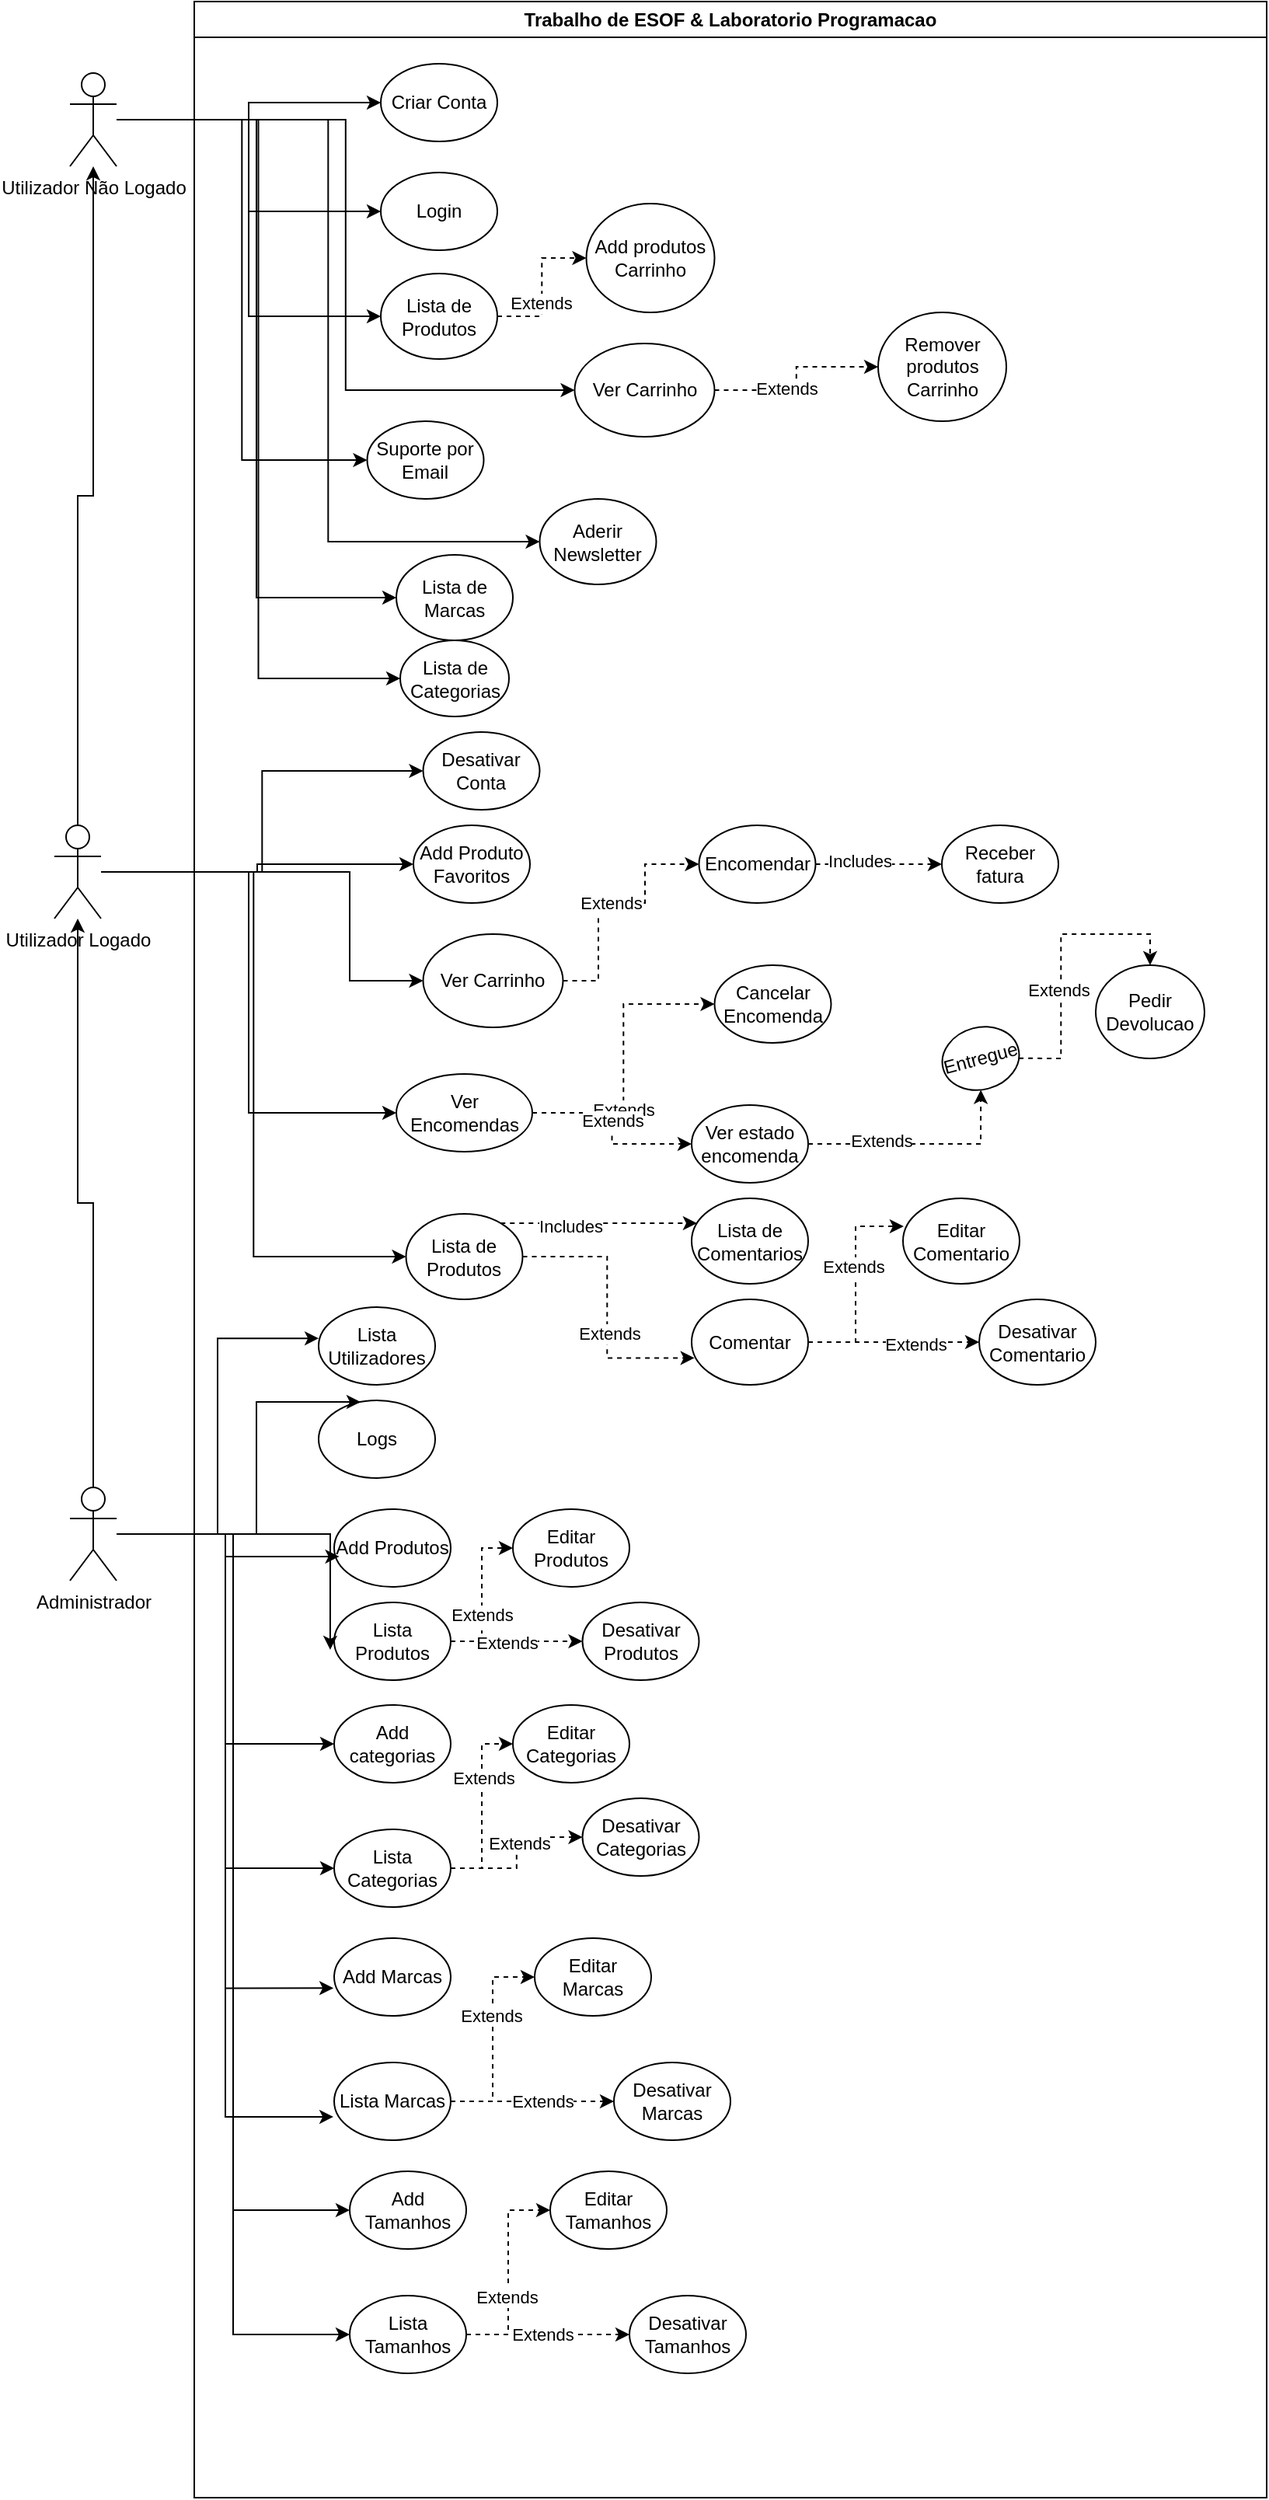 <mxfile version="22.1.0" type="device">
  <diagram name="Página-1" id="JKTlFjLlaCC_t0fTUtP9">
    <mxGraphModel dx="2876" dy="1083" grid="1" gridSize="10" guides="1" tooltips="1" connect="1" arrows="1" fold="1" page="1" pageScale="1" pageWidth="827" pageHeight="1169" math="0" shadow="0">
      <root>
        <mxCell id="0" />
        <mxCell id="1" parent="0" />
        <mxCell id="PzzQZYx3r8IiJz0oFT6f-1" value="Trabalho de ESOF &amp;amp; Laboratorio Programacao" style="swimlane;whiteSpace=wrap;html=1;" vertex="1" parent="1">
          <mxGeometry x="120" y="54" width="690" height="1606" as="geometry" />
        </mxCell>
        <mxCell id="PzzQZYx3r8IiJz0oFT6f-7" value="Criar Conta" style="ellipse;whiteSpace=wrap;html=1;" vertex="1" parent="PzzQZYx3r8IiJz0oFT6f-1">
          <mxGeometry x="120" y="40" width="75" height="50" as="geometry" />
        </mxCell>
        <mxCell id="PzzQZYx3r8IiJz0oFT6f-9" value="Login&lt;br&gt;" style="ellipse;whiteSpace=wrap;html=1;" vertex="1" parent="PzzQZYx3r8IiJz0oFT6f-1">
          <mxGeometry x="120" y="110" width="75" height="50" as="geometry" />
        </mxCell>
        <mxCell id="PzzQZYx3r8IiJz0oFT6f-19" value="Desativar Conta" style="ellipse;whiteSpace=wrap;html=1;" vertex="1" parent="PzzQZYx3r8IiJz0oFT6f-1">
          <mxGeometry x="147.25" y="470" width="75" height="50" as="geometry" />
        </mxCell>
        <mxCell id="PzzQZYx3r8IiJz0oFT6f-22" value="Add Produto Favoritos" style="ellipse;whiteSpace=wrap;html=1;" vertex="1" parent="PzzQZYx3r8IiJz0oFT6f-1">
          <mxGeometry x="141" y="530" width="75" height="50" as="geometry" />
        </mxCell>
        <mxCell id="PzzQZYx3r8IiJz0oFT6f-26" value="Add produtos Carrinho" style="ellipse;whiteSpace=wrap;html=1;" vertex="1" parent="PzzQZYx3r8IiJz0oFT6f-1">
          <mxGeometry x="252.25" y="130" width="82.5" height="70" as="geometry" />
        </mxCell>
        <mxCell id="PzzQZYx3r8IiJz0oFT6f-28" value="Remover produtos Carrinho" style="ellipse;whiteSpace=wrap;html=1;" vertex="1" parent="PzzQZYx3r8IiJz0oFT6f-1">
          <mxGeometry x="440" y="200" width="82.5" height="70" as="geometry" />
        </mxCell>
        <mxCell id="PzzQZYx3r8IiJz0oFT6f-89" style="edgeStyle=orthogonalEdgeStyle;rounded=0;orthogonalLoop=1;jettySize=auto;html=1;entryX=0;entryY=0.5;entryDx=0;entryDy=0;dashed=1;" edge="1" parent="PzzQZYx3r8IiJz0oFT6f-1" source="PzzQZYx3r8IiJz0oFT6f-31" target="PzzQZYx3r8IiJz0oFT6f-28">
          <mxGeometry relative="1" as="geometry" />
        </mxCell>
        <mxCell id="PzzQZYx3r8IiJz0oFT6f-90" value="Extends" style="edgeLabel;html=1;align=center;verticalAlign=middle;resizable=0;points=[];" vertex="1" connectable="0" parent="PzzQZYx3r8IiJz0oFT6f-89">
          <mxGeometry x="-0.217" y="1" relative="1" as="geometry">
            <mxPoint x="-1" as="offset" />
          </mxGeometry>
        </mxCell>
        <mxCell id="PzzQZYx3r8IiJz0oFT6f-31" value="Ver Carrinho" style="ellipse;whiteSpace=wrap;html=1;" vertex="1" parent="PzzQZYx3r8IiJz0oFT6f-1">
          <mxGeometry x="244.75" y="220" width="90" height="60" as="geometry" />
        </mxCell>
        <mxCell id="PzzQZYx3r8IiJz0oFT6f-74" style="edgeStyle=orthogonalEdgeStyle;rounded=0;orthogonalLoop=1;jettySize=auto;html=1;dashed=1;" edge="1" parent="PzzQZYx3r8IiJz0oFT6f-1" source="PzzQZYx3r8IiJz0oFT6f-33" target="PzzQZYx3r8IiJz0oFT6f-73">
          <mxGeometry relative="1" as="geometry" />
        </mxCell>
        <mxCell id="PzzQZYx3r8IiJz0oFT6f-75" value="Includes" style="edgeLabel;html=1;align=center;verticalAlign=middle;resizable=0;points=[];" vertex="1" connectable="0" parent="PzzQZYx3r8IiJz0oFT6f-74">
          <mxGeometry x="-0.312" y="2" relative="1" as="geometry">
            <mxPoint as="offset" />
          </mxGeometry>
        </mxCell>
        <mxCell id="PzzQZYx3r8IiJz0oFT6f-33" value="Encomendar" style="ellipse;whiteSpace=wrap;html=1;" vertex="1" parent="PzzQZYx3r8IiJz0oFT6f-1">
          <mxGeometry x="324.75" y="530" width="75" height="50" as="geometry" />
        </mxCell>
        <mxCell id="PzzQZYx3r8IiJz0oFT6f-37" value="Cancelar Encomenda" style="ellipse;whiteSpace=wrap;html=1;" vertex="1" parent="PzzQZYx3r8IiJz0oFT6f-1">
          <mxGeometry x="334.75" y="620" width="75" height="50" as="geometry" />
        </mxCell>
        <mxCell id="PzzQZYx3r8IiJz0oFT6f-48" style="edgeStyle=orthogonalEdgeStyle;rounded=0;orthogonalLoop=1;jettySize=auto;html=1;dashed=1;" edge="1" parent="PzzQZYx3r8IiJz0oFT6f-1" source="PzzQZYx3r8IiJz0oFT6f-40" target="PzzQZYx3r8IiJz0oFT6f-47">
          <mxGeometry relative="1" as="geometry" />
        </mxCell>
        <mxCell id="PzzQZYx3r8IiJz0oFT6f-49" value="Extends" style="edgeLabel;html=1;align=center;verticalAlign=middle;resizable=0;points=[];" vertex="1" connectable="0" parent="PzzQZYx3r8IiJz0oFT6f-48">
          <mxGeometry x="-0.354" y="2" relative="1" as="geometry">
            <mxPoint as="offset" />
          </mxGeometry>
        </mxCell>
        <mxCell id="PzzQZYx3r8IiJz0oFT6f-40" value="Ver estado encomenda" style="ellipse;whiteSpace=wrap;html=1;" vertex="1" parent="PzzQZYx3r8IiJz0oFT6f-1">
          <mxGeometry x="320" y="710" width="75" height="50" as="geometry" />
        </mxCell>
        <mxCell id="PzzQZYx3r8IiJz0oFT6f-51" style="edgeStyle=orthogonalEdgeStyle;rounded=0;orthogonalLoop=1;jettySize=auto;html=1;entryX=0.5;entryY=0;entryDx=0;entryDy=0;dashed=1;" edge="1" parent="PzzQZYx3r8IiJz0oFT6f-1" source="PzzQZYx3r8IiJz0oFT6f-47" target="PzzQZYx3r8IiJz0oFT6f-50">
          <mxGeometry relative="1" as="geometry" />
        </mxCell>
        <mxCell id="PzzQZYx3r8IiJz0oFT6f-52" value="Extends" style="edgeLabel;html=1;align=center;verticalAlign=middle;resizable=0;points=[];" vertex="1" connectable="0" parent="PzzQZYx3r8IiJz0oFT6f-51">
          <mxGeometry x="-0.227" y="2" relative="1" as="geometry">
            <mxPoint as="offset" />
          </mxGeometry>
        </mxCell>
        <mxCell id="PzzQZYx3r8IiJz0oFT6f-47" value="Entregue" style="ellipse;whiteSpace=wrap;html=1;rotation=-15;" vertex="1" parent="PzzQZYx3r8IiJz0oFT6f-1">
          <mxGeometry x="481" y="660" width="50" height="40" as="geometry" />
        </mxCell>
        <mxCell id="PzzQZYx3r8IiJz0oFT6f-50" value="Pedir Devolucao" style="ellipse;whiteSpace=wrap;html=1;" vertex="1" parent="PzzQZYx3r8IiJz0oFT6f-1">
          <mxGeometry x="580" y="620" width="70" height="60" as="geometry" />
        </mxCell>
        <mxCell id="PzzQZYx3r8IiJz0oFT6f-58" style="edgeStyle=orthogonalEdgeStyle;rounded=0;orthogonalLoop=1;jettySize=auto;html=1;entryX=0;entryY=0.5;entryDx=0;entryDy=0;dashed=1;" edge="1" parent="PzzQZYx3r8IiJz0oFT6f-1" source="PzzQZYx3r8IiJz0oFT6f-56" target="PzzQZYx3r8IiJz0oFT6f-37">
          <mxGeometry relative="1" as="geometry" />
        </mxCell>
        <mxCell id="PzzQZYx3r8IiJz0oFT6f-59" value="Extends" style="edgeLabel;html=1;align=center;verticalAlign=middle;resizable=0;points=[];" vertex="1" connectable="0" parent="PzzQZYx3r8IiJz0oFT6f-58">
          <mxGeometry x="-0.354" relative="1" as="geometry">
            <mxPoint as="offset" />
          </mxGeometry>
        </mxCell>
        <mxCell id="PzzQZYx3r8IiJz0oFT6f-60" style="edgeStyle=orthogonalEdgeStyle;rounded=0;orthogonalLoop=1;jettySize=auto;html=1;entryX=0;entryY=0.5;entryDx=0;entryDy=0;dashed=1;" edge="1" parent="PzzQZYx3r8IiJz0oFT6f-1" source="PzzQZYx3r8IiJz0oFT6f-56" target="PzzQZYx3r8IiJz0oFT6f-40">
          <mxGeometry relative="1" as="geometry" />
        </mxCell>
        <mxCell id="PzzQZYx3r8IiJz0oFT6f-61" value="Extends" style="edgeLabel;html=1;align=center;verticalAlign=middle;resizable=0;points=[];" vertex="1" connectable="0" parent="PzzQZYx3r8IiJz0oFT6f-60">
          <mxGeometry x="-0.083" relative="1" as="geometry">
            <mxPoint as="offset" />
          </mxGeometry>
        </mxCell>
        <mxCell id="PzzQZYx3r8IiJz0oFT6f-56" value="Ver Encomendas" style="ellipse;whiteSpace=wrap;html=1;" vertex="1" parent="PzzQZYx3r8IiJz0oFT6f-1">
          <mxGeometry x="130" y="690" width="87.5" height="50" as="geometry" />
        </mxCell>
        <mxCell id="PzzQZYx3r8IiJz0oFT6f-62" value="Suporte por Email" style="ellipse;whiteSpace=wrap;html=1;" vertex="1" parent="PzzQZYx3r8IiJz0oFT6f-1">
          <mxGeometry x="111.25" y="270" width="75" height="50" as="geometry" />
        </mxCell>
        <mxCell id="PzzQZYx3r8IiJz0oFT6f-64" value="Aderir Newsletter" style="ellipse;whiteSpace=wrap;html=1;" vertex="1" parent="PzzQZYx3r8IiJz0oFT6f-1">
          <mxGeometry x="222.25" y="320" width="75" height="55" as="geometry" />
        </mxCell>
        <mxCell id="PzzQZYx3r8IiJz0oFT6f-67" value="Lista de Marcas" style="ellipse;whiteSpace=wrap;html=1;" vertex="1" parent="PzzQZYx3r8IiJz0oFT6f-1">
          <mxGeometry x="130" y="356" width="75" height="55" as="geometry" />
        </mxCell>
        <mxCell id="PzzQZYx3r8IiJz0oFT6f-71" style="edgeStyle=orthogonalEdgeStyle;rounded=0;orthogonalLoop=1;jettySize=auto;html=1;entryX=0;entryY=0.5;entryDx=0;entryDy=0;dashed=1;" edge="1" parent="PzzQZYx3r8IiJz0oFT6f-1" source="PzzQZYx3r8IiJz0oFT6f-69" target="PzzQZYx3r8IiJz0oFT6f-26">
          <mxGeometry relative="1" as="geometry" />
        </mxCell>
        <mxCell id="PzzQZYx3r8IiJz0oFT6f-72" value="Extends" style="edgeLabel;html=1;align=center;verticalAlign=middle;resizable=0;points=[];" vertex="1" connectable="0" parent="PzzQZYx3r8IiJz0oFT6f-71">
          <mxGeometry x="-0.205" y="1" relative="1" as="geometry">
            <mxPoint as="offset" />
          </mxGeometry>
        </mxCell>
        <mxCell id="PzzQZYx3r8IiJz0oFT6f-69" value="Lista de Produtos" style="ellipse;whiteSpace=wrap;html=1;" vertex="1" parent="PzzQZYx3r8IiJz0oFT6f-1">
          <mxGeometry x="120" y="175" width="75" height="55" as="geometry" />
        </mxCell>
        <mxCell id="PzzQZYx3r8IiJz0oFT6f-73" value="Receber fatura" style="ellipse;whiteSpace=wrap;html=1;" vertex="1" parent="PzzQZYx3r8IiJz0oFT6f-1">
          <mxGeometry x="481" y="530" width="75" height="50" as="geometry" />
        </mxCell>
        <mxCell id="PzzQZYx3r8IiJz0oFT6f-82" style="edgeStyle=orthogonalEdgeStyle;rounded=0;orthogonalLoop=1;jettySize=auto;html=1;dashed=1;" edge="1" parent="PzzQZYx3r8IiJz0oFT6f-1" source="PzzQZYx3r8IiJz0oFT6f-80" target="PzzQZYx3r8IiJz0oFT6f-33">
          <mxGeometry relative="1" as="geometry">
            <Array as="points">
              <mxPoint x="260" y="630" />
              <mxPoint x="260" y="580" />
              <mxPoint x="290" y="580" />
              <mxPoint x="290" y="555" />
            </Array>
          </mxGeometry>
        </mxCell>
        <mxCell id="PzzQZYx3r8IiJz0oFT6f-83" value="Extends" style="edgeLabel;html=1;align=center;verticalAlign=middle;resizable=0;points=[];" vertex="1" connectable="0" parent="PzzQZYx3r8IiJz0oFT6f-82">
          <mxGeometry x="-0.014" relative="1" as="geometry">
            <mxPoint as="offset" />
          </mxGeometry>
        </mxCell>
        <mxCell id="PzzQZYx3r8IiJz0oFT6f-80" value="Ver Carrinho" style="ellipse;whiteSpace=wrap;html=1;" vertex="1" parent="PzzQZYx3r8IiJz0oFT6f-1">
          <mxGeometry x="147.25" y="600" width="90" height="60" as="geometry" />
        </mxCell>
        <mxCell id="PzzQZYx3r8IiJz0oFT6f-95" style="edgeStyle=orthogonalEdgeStyle;rounded=0;orthogonalLoop=1;jettySize=auto;html=1;dashed=1;" edge="1" parent="PzzQZYx3r8IiJz0oFT6f-1" source="PzzQZYx3r8IiJz0oFT6f-92" target="PzzQZYx3r8IiJz0oFT6f-94">
          <mxGeometry relative="1" as="geometry">
            <Array as="points">
              <mxPoint x="290" y="786" />
              <mxPoint x="290" y="786" />
            </Array>
          </mxGeometry>
        </mxCell>
        <mxCell id="PzzQZYx3r8IiJz0oFT6f-96" value="Includes" style="edgeLabel;html=1;align=center;verticalAlign=middle;resizable=0;points=[];" vertex="1" connectable="0" parent="PzzQZYx3r8IiJz0oFT6f-95">
          <mxGeometry x="-0.276" y="-2" relative="1" as="geometry">
            <mxPoint x="-1" as="offset" />
          </mxGeometry>
        </mxCell>
        <mxCell id="PzzQZYx3r8IiJz0oFT6f-92" value="Lista de Produtos" style="ellipse;whiteSpace=wrap;html=1;" vertex="1" parent="PzzQZYx3r8IiJz0oFT6f-1">
          <mxGeometry x="136.25" y="780" width="75" height="55" as="geometry" />
        </mxCell>
        <mxCell id="PzzQZYx3r8IiJz0oFT6f-94" value="Lista de Comentarios" style="ellipse;whiteSpace=wrap;html=1;" vertex="1" parent="PzzQZYx3r8IiJz0oFT6f-1">
          <mxGeometry x="320" y="770" width="75" height="55" as="geometry" />
        </mxCell>
        <mxCell id="PzzQZYx3r8IiJz0oFT6f-104" style="edgeStyle=orthogonalEdgeStyle;rounded=0;orthogonalLoop=1;jettySize=auto;html=1;dashed=1;" edge="1" parent="PzzQZYx3r8IiJz0oFT6f-1" source="PzzQZYx3r8IiJz0oFT6f-97" target="PzzQZYx3r8IiJz0oFT6f-103">
          <mxGeometry relative="1" as="geometry" />
        </mxCell>
        <mxCell id="PzzQZYx3r8IiJz0oFT6f-105" value="Extends" style="edgeLabel;html=1;align=center;verticalAlign=middle;resizable=0;points=[];" vertex="1" connectable="0" parent="PzzQZYx3r8IiJz0oFT6f-104">
          <mxGeometry x="0.255" y="-1" relative="1" as="geometry">
            <mxPoint as="offset" />
          </mxGeometry>
        </mxCell>
        <mxCell id="PzzQZYx3r8IiJz0oFT6f-97" value="Comentar" style="ellipse;whiteSpace=wrap;html=1;" vertex="1" parent="PzzQZYx3r8IiJz0oFT6f-1">
          <mxGeometry x="320" y="835" width="75" height="55" as="geometry" />
        </mxCell>
        <mxCell id="PzzQZYx3r8IiJz0oFT6f-98" style="edgeStyle=orthogonalEdgeStyle;rounded=0;orthogonalLoop=1;jettySize=auto;html=1;entryX=0.025;entryY=0.686;entryDx=0;entryDy=0;entryPerimeter=0;dashed=1;" edge="1" parent="PzzQZYx3r8IiJz0oFT6f-1" source="PzzQZYx3r8IiJz0oFT6f-92" target="PzzQZYx3r8IiJz0oFT6f-97">
          <mxGeometry relative="1" as="geometry" />
        </mxCell>
        <mxCell id="PzzQZYx3r8IiJz0oFT6f-99" value="Extends" style="edgeLabel;html=1;align=center;verticalAlign=middle;resizable=0;points=[];" vertex="1" connectable="0" parent="PzzQZYx3r8IiJz0oFT6f-98">
          <mxGeometry x="0.17" y="1" relative="1" as="geometry">
            <mxPoint y="1" as="offset" />
          </mxGeometry>
        </mxCell>
        <mxCell id="PzzQZYx3r8IiJz0oFT6f-100" value="Editar Comentario" style="ellipse;whiteSpace=wrap;html=1;" vertex="1" parent="PzzQZYx3r8IiJz0oFT6f-1">
          <mxGeometry x="456" y="770" width="75" height="55" as="geometry" />
        </mxCell>
        <mxCell id="PzzQZYx3r8IiJz0oFT6f-101" style="edgeStyle=orthogonalEdgeStyle;rounded=0;orthogonalLoop=1;jettySize=auto;html=1;entryX=0.006;entryY=0.328;entryDx=0;entryDy=0;entryPerimeter=0;dashed=1;" edge="1" parent="PzzQZYx3r8IiJz0oFT6f-1" source="PzzQZYx3r8IiJz0oFT6f-97" target="PzzQZYx3r8IiJz0oFT6f-100">
          <mxGeometry relative="1" as="geometry" />
        </mxCell>
        <mxCell id="PzzQZYx3r8IiJz0oFT6f-102" value="Extends" style="edgeLabel;html=1;align=center;verticalAlign=middle;resizable=0;points=[];" vertex="1" connectable="0" parent="PzzQZYx3r8IiJz0oFT6f-101">
          <mxGeometry x="0.169" y="2" relative="1" as="geometry">
            <mxPoint as="offset" />
          </mxGeometry>
        </mxCell>
        <mxCell id="PzzQZYx3r8IiJz0oFT6f-103" value="Desativar&lt;br&gt;Comentario" style="ellipse;whiteSpace=wrap;html=1;" vertex="1" parent="PzzQZYx3r8IiJz0oFT6f-1">
          <mxGeometry x="505" y="835" width="75" height="55" as="geometry" />
        </mxCell>
        <mxCell id="PzzQZYx3r8IiJz0oFT6f-106" value="Lista Utilizadores" style="ellipse;whiteSpace=wrap;html=1;" vertex="1" parent="PzzQZYx3r8IiJz0oFT6f-1">
          <mxGeometry x="80" y="840" width="75" height="50" as="geometry" />
        </mxCell>
        <mxCell id="PzzQZYx3r8IiJz0oFT6f-108" value="Logs" style="ellipse;whiteSpace=wrap;html=1;" vertex="1" parent="PzzQZYx3r8IiJz0oFT6f-1">
          <mxGeometry x="80" y="900" width="75" height="50" as="geometry" />
        </mxCell>
        <mxCell id="PzzQZYx3r8IiJz0oFT6f-110" value="Add Produtos" style="ellipse;whiteSpace=wrap;html=1;" vertex="1" parent="PzzQZYx3r8IiJz0oFT6f-1">
          <mxGeometry x="90" y="970" width="75" height="50" as="geometry" />
        </mxCell>
        <mxCell id="PzzQZYx3r8IiJz0oFT6f-115" style="edgeStyle=orthogonalEdgeStyle;rounded=0;orthogonalLoop=1;jettySize=auto;html=1;entryX=0;entryY=0.5;entryDx=0;entryDy=0;dashed=1;" edge="1" parent="PzzQZYx3r8IiJz0oFT6f-1" source="PzzQZYx3r8IiJz0oFT6f-112" target="PzzQZYx3r8IiJz0oFT6f-114">
          <mxGeometry relative="1" as="geometry" />
        </mxCell>
        <mxCell id="PzzQZYx3r8IiJz0oFT6f-116" value="Extends" style="edgeLabel;html=1;align=center;verticalAlign=middle;resizable=0;points=[];" vertex="1" connectable="0" parent="PzzQZYx3r8IiJz0oFT6f-115">
          <mxGeometry x="-0.253" relative="1" as="geometry">
            <mxPoint as="offset" />
          </mxGeometry>
        </mxCell>
        <mxCell id="PzzQZYx3r8IiJz0oFT6f-118" style="edgeStyle=orthogonalEdgeStyle;rounded=0;orthogonalLoop=1;jettySize=auto;html=1;dashed=1;" edge="1" parent="PzzQZYx3r8IiJz0oFT6f-1" source="PzzQZYx3r8IiJz0oFT6f-112" target="PzzQZYx3r8IiJz0oFT6f-117">
          <mxGeometry relative="1" as="geometry" />
        </mxCell>
        <mxCell id="PzzQZYx3r8IiJz0oFT6f-119" value="Extends" style="edgeLabel;html=1;align=center;verticalAlign=middle;resizable=0;points=[];" vertex="1" connectable="0" parent="PzzQZYx3r8IiJz0oFT6f-118">
          <mxGeometry x="-0.145" y="-1" relative="1" as="geometry">
            <mxPoint as="offset" />
          </mxGeometry>
        </mxCell>
        <mxCell id="PzzQZYx3r8IiJz0oFT6f-112" value="Lista Produtos" style="ellipse;whiteSpace=wrap;html=1;" vertex="1" parent="PzzQZYx3r8IiJz0oFT6f-1">
          <mxGeometry x="90" y="1030" width="75" height="50" as="geometry" />
        </mxCell>
        <mxCell id="PzzQZYx3r8IiJz0oFT6f-114" value="Editar Produtos" style="ellipse;whiteSpace=wrap;html=1;" vertex="1" parent="PzzQZYx3r8IiJz0oFT6f-1">
          <mxGeometry x="205" y="970" width="75" height="50" as="geometry" />
        </mxCell>
        <mxCell id="PzzQZYx3r8IiJz0oFT6f-117" value="Desativar&lt;br&gt;Produtos" style="ellipse;whiteSpace=wrap;html=1;" vertex="1" parent="PzzQZYx3r8IiJz0oFT6f-1">
          <mxGeometry x="249.75" y="1030" width="75" height="50" as="geometry" />
        </mxCell>
        <mxCell id="PzzQZYx3r8IiJz0oFT6f-120" value="Add categorias" style="ellipse;whiteSpace=wrap;html=1;" vertex="1" parent="PzzQZYx3r8IiJz0oFT6f-1">
          <mxGeometry x="90" y="1096" width="75" height="50" as="geometry" />
        </mxCell>
        <mxCell id="PzzQZYx3r8IiJz0oFT6f-126" style="edgeStyle=orthogonalEdgeStyle;rounded=0;orthogonalLoop=1;jettySize=auto;html=1;entryX=0;entryY=0.5;entryDx=0;entryDy=0;dashed=1;" edge="1" parent="PzzQZYx3r8IiJz0oFT6f-1" source="PzzQZYx3r8IiJz0oFT6f-121" target="PzzQZYx3r8IiJz0oFT6f-122">
          <mxGeometry relative="1" as="geometry" />
        </mxCell>
        <mxCell id="PzzQZYx3r8IiJz0oFT6f-127" value="Extends" style="edgeLabel;html=1;align=center;verticalAlign=middle;resizable=0;points=[];" vertex="1" connectable="0" parent="PzzQZYx3r8IiJz0oFT6f-126">
          <mxGeometry x="0.301" y="-1" relative="1" as="geometry">
            <mxPoint as="offset" />
          </mxGeometry>
        </mxCell>
        <mxCell id="PzzQZYx3r8IiJz0oFT6f-128" style="edgeStyle=orthogonalEdgeStyle;rounded=0;orthogonalLoop=1;jettySize=auto;html=1;dashed=1;" edge="1" parent="PzzQZYx3r8IiJz0oFT6f-1" source="PzzQZYx3r8IiJz0oFT6f-121" target="PzzQZYx3r8IiJz0oFT6f-123">
          <mxGeometry relative="1" as="geometry" />
        </mxCell>
        <mxCell id="PzzQZYx3r8IiJz0oFT6f-129" value="Extends" style="edgeLabel;html=1;align=center;verticalAlign=middle;resizable=0;points=[];" vertex="1" connectable="0" parent="PzzQZYx3r8IiJz0oFT6f-128">
          <mxGeometry x="0.113" y="-1" relative="1" as="geometry">
            <mxPoint as="offset" />
          </mxGeometry>
        </mxCell>
        <mxCell id="PzzQZYx3r8IiJz0oFT6f-121" value="Lista Categorias" style="ellipse;whiteSpace=wrap;html=1;" vertex="1" parent="PzzQZYx3r8IiJz0oFT6f-1">
          <mxGeometry x="90" y="1176" width="75" height="50" as="geometry" />
        </mxCell>
        <mxCell id="PzzQZYx3r8IiJz0oFT6f-122" value="Editar Categorias" style="ellipse;whiteSpace=wrap;html=1;" vertex="1" parent="PzzQZYx3r8IiJz0oFT6f-1">
          <mxGeometry x="205" y="1096" width="75" height="50" as="geometry" />
        </mxCell>
        <mxCell id="PzzQZYx3r8IiJz0oFT6f-123" value="Desativar&lt;br&gt;Categorias" style="ellipse;whiteSpace=wrap;html=1;" vertex="1" parent="PzzQZYx3r8IiJz0oFT6f-1">
          <mxGeometry x="249.75" y="1156" width="75" height="50" as="geometry" />
        </mxCell>
        <mxCell id="PzzQZYx3r8IiJz0oFT6f-130" value="Add Marcas" style="ellipse;whiteSpace=wrap;html=1;" vertex="1" parent="PzzQZYx3r8IiJz0oFT6f-1">
          <mxGeometry x="90" y="1246" width="75" height="50" as="geometry" />
        </mxCell>
        <mxCell id="PzzQZYx3r8IiJz0oFT6f-136" style="edgeStyle=orthogonalEdgeStyle;rounded=0;orthogonalLoop=1;jettySize=auto;html=1;entryX=0;entryY=0.5;entryDx=0;entryDy=0;dashed=1;" edge="1" parent="PzzQZYx3r8IiJz0oFT6f-1" source="PzzQZYx3r8IiJz0oFT6f-131" target="PzzQZYx3r8IiJz0oFT6f-132">
          <mxGeometry relative="1" as="geometry" />
        </mxCell>
        <mxCell id="PzzQZYx3r8IiJz0oFT6f-137" value="Extends" style="edgeLabel;html=1;align=center;verticalAlign=middle;resizable=0;points=[];" vertex="1" connectable="0" parent="PzzQZYx3r8IiJz0oFT6f-136">
          <mxGeometry x="0.222" y="1" relative="1" as="geometry">
            <mxPoint as="offset" />
          </mxGeometry>
        </mxCell>
        <mxCell id="PzzQZYx3r8IiJz0oFT6f-138" style="edgeStyle=orthogonalEdgeStyle;rounded=0;orthogonalLoop=1;jettySize=auto;html=1;dashed=1;" edge="1" parent="PzzQZYx3r8IiJz0oFT6f-1" source="PzzQZYx3r8IiJz0oFT6f-131" target="PzzQZYx3r8IiJz0oFT6f-133">
          <mxGeometry relative="1" as="geometry" />
        </mxCell>
        <mxCell id="PzzQZYx3r8IiJz0oFT6f-139" value="Extends" style="edgeLabel;html=1;align=center;verticalAlign=middle;resizable=0;points=[];" vertex="1" connectable="0" parent="PzzQZYx3r8IiJz0oFT6f-138">
          <mxGeometry x="0.124" relative="1" as="geometry">
            <mxPoint as="offset" />
          </mxGeometry>
        </mxCell>
        <mxCell id="PzzQZYx3r8IiJz0oFT6f-131" value="Lista Marcas" style="ellipse;whiteSpace=wrap;html=1;" vertex="1" parent="PzzQZYx3r8IiJz0oFT6f-1">
          <mxGeometry x="90" y="1326" width="75" height="50" as="geometry" />
        </mxCell>
        <mxCell id="PzzQZYx3r8IiJz0oFT6f-132" value="Editar Marcas" style="ellipse;whiteSpace=wrap;html=1;" vertex="1" parent="PzzQZYx3r8IiJz0oFT6f-1">
          <mxGeometry x="219" y="1246" width="75" height="50" as="geometry" />
        </mxCell>
        <mxCell id="PzzQZYx3r8IiJz0oFT6f-133" value="Desativar&lt;br&gt;Marcas" style="ellipse;whiteSpace=wrap;html=1;" vertex="1" parent="PzzQZYx3r8IiJz0oFT6f-1">
          <mxGeometry x="270" y="1326" width="75" height="50" as="geometry" />
        </mxCell>
        <mxCell id="PzzQZYx3r8IiJz0oFT6f-142" value="Lista de Categorias" style="ellipse;whiteSpace=wrap;html=1;" vertex="1" parent="PzzQZYx3r8IiJz0oFT6f-1">
          <mxGeometry x="132.5" y="411" width="70" height="49" as="geometry" />
        </mxCell>
        <mxCell id="PzzQZYx3r8IiJz0oFT6f-150" value="Add Tamanhos" style="ellipse;whiteSpace=wrap;html=1;" vertex="1" parent="PzzQZYx3r8IiJz0oFT6f-1">
          <mxGeometry x="100" y="1396" width="75" height="50" as="geometry" />
        </mxCell>
        <mxCell id="PzzQZYx3r8IiJz0oFT6f-156" style="edgeStyle=orthogonalEdgeStyle;rounded=0;orthogonalLoop=1;jettySize=auto;html=1;entryX=0;entryY=0.5;entryDx=0;entryDy=0;dashed=1;" edge="1" parent="PzzQZYx3r8IiJz0oFT6f-1" source="PzzQZYx3r8IiJz0oFT6f-151" target="PzzQZYx3r8IiJz0oFT6f-152">
          <mxGeometry relative="1" as="geometry" />
        </mxCell>
        <mxCell id="PzzQZYx3r8IiJz0oFT6f-157" value="Extends" style="edgeLabel;html=1;align=center;verticalAlign=middle;resizable=0;points=[];" vertex="1" connectable="0" parent="PzzQZYx3r8IiJz0oFT6f-156">
          <mxGeometry x="-0.243" y="1" relative="1" as="geometry">
            <mxPoint y="-1" as="offset" />
          </mxGeometry>
        </mxCell>
        <mxCell id="PzzQZYx3r8IiJz0oFT6f-158" style="edgeStyle=orthogonalEdgeStyle;rounded=0;orthogonalLoop=1;jettySize=auto;html=1;dashed=1;" edge="1" parent="PzzQZYx3r8IiJz0oFT6f-1" source="PzzQZYx3r8IiJz0oFT6f-151" target="PzzQZYx3r8IiJz0oFT6f-153">
          <mxGeometry relative="1" as="geometry" />
        </mxCell>
        <mxCell id="PzzQZYx3r8IiJz0oFT6f-159" value="Extends" style="edgeLabel;html=1;align=center;verticalAlign=middle;resizable=0;points=[];" vertex="1" connectable="0" parent="PzzQZYx3r8IiJz0oFT6f-158">
          <mxGeometry x="-0.078" relative="1" as="geometry">
            <mxPoint as="offset" />
          </mxGeometry>
        </mxCell>
        <mxCell id="PzzQZYx3r8IiJz0oFT6f-151" value="Lista Tamanhos" style="ellipse;whiteSpace=wrap;html=1;" vertex="1" parent="PzzQZYx3r8IiJz0oFT6f-1">
          <mxGeometry x="100" y="1476" width="75" height="50" as="geometry" />
        </mxCell>
        <mxCell id="PzzQZYx3r8IiJz0oFT6f-152" value="Editar Tamanhos" style="ellipse;whiteSpace=wrap;html=1;" vertex="1" parent="PzzQZYx3r8IiJz0oFT6f-1">
          <mxGeometry x="229" y="1396" width="75" height="50" as="geometry" />
        </mxCell>
        <mxCell id="PzzQZYx3r8IiJz0oFT6f-153" value="Desativar&lt;br&gt;Tamanhos" style="ellipse;whiteSpace=wrap;html=1;" vertex="1" parent="PzzQZYx3r8IiJz0oFT6f-1">
          <mxGeometry x="280" y="1476" width="75" height="50" as="geometry" />
        </mxCell>
        <mxCell id="PzzQZYx3r8IiJz0oFT6f-8" style="edgeStyle=orthogonalEdgeStyle;rounded=0;orthogonalLoop=1;jettySize=auto;html=1;" edge="1" parent="1" source="PzzQZYx3r8IiJz0oFT6f-2" target="PzzQZYx3r8IiJz0oFT6f-7">
          <mxGeometry relative="1" as="geometry" />
        </mxCell>
        <mxCell id="PzzQZYx3r8IiJz0oFT6f-10" style="edgeStyle=orthogonalEdgeStyle;rounded=0;orthogonalLoop=1;jettySize=auto;html=1;entryX=0;entryY=0.5;entryDx=0;entryDy=0;" edge="1" parent="1" source="PzzQZYx3r8IiJz0oFT6f-2" target="PzzQZYx3r8IiJz0oFT6f-9">
          <mxGeometry relative="1" as="geometry" />
        </mxCell>
        <mxCell id="PzzQZYx3r8IiJz0oFT6f-55" style="edgeStyle=orthogonalEdgeStyle;rounded=0;orthogonalLoop=1;jettySize=auto;html=1;entryX=0;entryY=0.5;entryDx=0;entryDy=0;" edge="1" parent="1" source="PzzQZYx3r8IiJz0oFT6f-2" target="PzzQZYx3r8IiJz0oFT6f-31">
          <mxGeometry relative="1" as="geometry" />
        </mxCell>
        <mxCell id="PzzQZYx3r8IiJz0oFT6f-63" style="edgeStyle=orthogonalEdgeStyle;rounded=0;orthogonalLoop=1;jettySize=auto;html=1;entryX=0;entryY=0.5;entryDx=0;entryDy=0;" edge="1" parent="1" source="PzzQZYx3r8IiJz0oFT6f-2" target="PzzQZYx3r8IiJz0oFT6f-62">
          <mxGeometry relative="1" as="geometry" />
        </mxCell>
        <mxCell id="PzzQZYx3r8IiJz0oFT6f-65" style="edgeStyle=orthogonalEdgeStyle;rounded=0;orthogonalLoop=1;jettySize=auto;html=1;entryX=0;entryY=0.5;entryDx=0;entryDy=0;" edge="1" parent="1" source="PzzQZYx3r8IiJz0oFT6f-2" target="PzzQZYx3r8IiJz0oFT6f-64">
          <mxGeometry relative="1" as="geometry" />
        </mxCell>
        <mxCell id="PzzQZYx3r8IiJz0oFT6f-68" style="edgeStyle=orthogonalEdgeStyle;rounded=0;orthogonalLoop=1;jettySize=auto;html=1;entryX=0;entryY=0.5;entryDx=0;entryDy=0;" edge="1" parent="1" source="PzzQZYx3r8IiJz0oFT6f-2" target="PzzQZYx3r8IiJz0oFT6f-67">
          <mxGeometry relative="1" as="geometry" />
        </mxCell>
        <mxCell id="PzzQZYx3r8IiJz0oFT6f-143" style="edgeStyle=orthogonalEdgeStyle;rounded=0;orthogonalLoop=1;jettySize=auto;html=1;entryX=0;entryY=0.5;entryDx=0;entryDy=0;" edge="1" parent="1" source="PzzQZYx3r8IiJz0oFT6f-2" target="PzzQZYx3r8IiJz0oFT6f-142">
          <mxGeometry relative="1" as="geometry" />
        </mxCell>
        <mxCell id="PzzQZYx3r8IiJz0oFT6f-2" value="Utilizador Não Logado" style="shape=umlActor;verticalLabelPosition=bottom;verticalAlign=top;html=1;outlineConnect=0;" vertex="1" parent="1">
          <mxGeometry x="40" y="100" width="30" height="60" as="geometry" />
        </mxCell>
        <mxCell id="PzzQZYx3r8IiJz0oFT6f-18" style="edgeStyle=orthogonalEdgeStyle;rounded=0;orthogonalLoop=1;jettySize=auto;html=1;" edge="1" parent="1" source="PzzQZYx3r8IiJz0oFT6f-3" target="PzzQZYx3r8IiJz0oFT6f-2">
          <mxGeometry relative="1" as="geometry" />
        </mxCell>
        <mxCell id="PzzQZYx3r8IiJz0oFT6f-20" style="edgeStyle=orthogonalEdgeStyle;rounded=0;orthogonalLoop=1;jettySize=auto;html=1;entryX=0;entryY=0.5;entryDx=0;entryDy=0;" edge="1" parent="1" source="PzzQZYx3r8IiJz0oFT6f-3" target="PzzQZYx3r8IiJz0oFT6f-19">
          <mxGeometry relative="1" as="geometry" />
        </mxCell>
        <mxCell id="PzzQZYx3r8IiJz0oFT6f-81" style="edgeStyle=orthogonalEdgeStyle;rounded=0;orthogonalLoop=1;jettySize=auto;html=1;" edge="1" parent="1" source="PzzQZYx3r8IiJz0oFT6f-3" target="PzzQZYx3r8IiJz0oFT6f-80">
          <mxGeometry relative="1" as="geometry">
            <Array as="points">
              <mxPoint x="220" y="614" />
              <mxPoint x="220" y="684" />
            </Array>
          </mxGeometry>
        </mxCell>
        <mxCell id="PzzQZYx3r8IiJz0oFT6f-86" style="edgeStyle=orthogonalEdgeStyle;rounded=0;orthogonalLoop=1;jettySize=auto;html=1;entryX=0;entryY=0.5;entryDx=0;entryDy=0;" edge="1" parent="1" source="PzzQZYx3r8IiJz0oFT6f-3" target="PzzQZYx3r8IiJz0oFT6f-56">
          <mxGeometry relative="1" as="geometry" />
        </mxCell>
        <mxCell id="PzzQZYx3r8IiJz0oFT6f-87" style="edgeStyle=orthogonalEdgeStyle;rounded=0;orthogonalLoop=1;jettySize=auto;html=1;" edge="1" parent="1" source="PzzQZYx3r8IiJz0oFT6f-3" target="PzzQZYx3r8IiJz0oFT6f-22">
          <mxGeometry relative="1" as="geometry" />
        </mxCell>
        <mxCell id="PzzQZYx3r8IiJz0oFT6f-93" style="edgeStyle=orthogonalEdgeStyle;rounded=0;orthogonalLoop=1;jettySize=auto;html=1;entryX=0;entryY=0.5;entryDx=0;entryDy=0;" edge="1" parent="1" source="PzzQZYx3r8IiJz0oFT6f-3" target="PzzQZYx3r8IiJz0oFT6f-92">
          <mxGeometry relative="1" as="geometry" />
        </mxCell>
        <mxCell id="PzzQZYx3r8IiJz0oFT6f-3" value="Utilizador Logado" style="shape=umlActor;verticalLabelPosition=bottom;verticalAlign=top;html=1;outlineConnect=0;" vertex="1" parent="1">
          <mxGeometry x="30" y="584" width="30" height="60" as="geometry" />
        </mxCell>
        <mxCell id="PzzQZYx3r8IiJz0oFT6f-66" style="edgeStyle=orthogonalEdgeStyle;rounded=0;orthogonalLoop=1;jettySize=auto;html=1;" edge="1" parent="1" source="PzzQZYx3r8IiJz0oFT6f-4" target="PzzQZYx3r8IiJz0oFT6f-3">
          <mxGeometry relative="1" as="geometry" />
        </mxCell>
        <mxCell id="PzzQZYx3r8IiJz0oFT6f-109" style="edgeStyle=orthogonalEdgeStyle;rounded=0;orthogonalLoop=1;jettySize=auto;html=1;" edge="1" parent="1" source="PzzQZYx3r8IiJz0oFT6f-4" target="PzzQZYx3r8IiJz0oFT6f-108">
          <mxGeometry relative="1" as="geometry">
            <Array as="points">
              <mxPoint x="160" y="1040" />
              <mxPoint x="160" y="955" />
            </Array>
          </mxGeometry>
        </mxCell>
        <mxCell id="PzzQZYx3r8IiJz0oFT6f-124" style="edgeStyle=orthogonalEdgeStyle;rounded=0;orthogonalLoop=1;jettySize=auto;html=1;entryX=0;entryY=0.5;entryDx=0;entryDy=0;" edge="1" parent="1" source="PzzQZYx3r8IiJz0oFT6f-4" target="PzzQZYx3r8IiJz0oFT6f-120">
          <mxGeometry relative="1" as="geometry" />
        </mxCell>
        <mxCell id="PzzQZYx3r8IiJz0oFT6f-125" style="edgeStyle=orthogonalEdgeStyle;rounded=0;orthogonalLoop=1;jettySize=auto;html=1;entryX=0;entryY=0.5;entryDx=0;entryDy=0;" edge="1" parent="1" source="PzzQZYx3r8IiJz0oFT6f-4" target="PzzQZYx3r8IiJz0oFT6f-121">
          <mxGeometry relative="1" as="geometry" />
        </mxCell>
        <mxCell id="PzzQZYx3r8IiJz0oFT6f-154" style="edgeStyle=orthogonalEdgeStyle;rounded=0;orthogonalLoop=1;jettySize=auto;html=1;entryX=0;entryY=0.5;entryDx=0;entryDy=0;" edge="1" parent="1" source="PzzQZYx3r8IiJz0oFT6f-4" target="PzzQZYx3r8IiJz0oFT6f-150">
          <mxGeometry relative="1" as="geometry" />
        </mxCell>
        <mxCell id="PzzQZYx3r8IiJz0oFT6f-155" style="edgeStyle=orthogonalEdgeStyle;rounded=0;orthogonalLoop=1;jettySize=auto;html=1;entryX=0;entryY=0.5;entryDx=0;entryDy=0;" edge="1" parent="1" source="PzzQZYx3r8IiJz0oFT6f-4" target="PzzQZYx3r8IiJz0oFT6f-151">
          <mxGeometry relative="1" as="geometry" />
        </mxCell>
        <mxCell id="PzzQZYx3r8IiJz0oFT6f-4" value="Administrador" style="shape=umlActor;verticalLabelPosition=bottom;verticalAlign=top;html=1;outlineConnect=0;" vertex="1" parent="1">
          <mxGeometry x="40" y="1010" width="30" height="60" as="geometry" />
        </mxCell>
        <mxCell id="PzzQZYx3r8IiJz0oFT6f-70" value="" style="edgeStyle=orthogonalEdgeStyle;rounded=0;orthogonalLoop=1;jettySize=auto;html=1;entryX=0;entryY=0.5;entryDx=0;entryDy=0;" edge="1" parent="1" source="PzzQZYx3r8IiJz0oFT6f-2" target="PzzQZYx3r8IiJz0oFT6f-69">
          <mxGeometry relative="1" as="geometry">
            <mxPoint x="70" y="130" as="sourcePoint" />
            <mxPoint x="372" y="205" as="targetPoint" />
            <Array as="points" />
          </mxGeometry>
        </mxCell>
        <mxCell id="PzzQZYx3r8IiJz0oFT6f-107" style="edgeStyle=orthogonalEdgeStyle;rounded=0;orthogonalLoop=1;jettySize=auto;html=1;entryX=0.001;entryY=0.402;entryDx=0;entryDy=0;entryPerimeter=0;" edge="1" parent="1" source="PzzQZYx3r8IiJz0oFT6f-4" target="PzzQZYx3r8IiJz0oFT6f-106">
          <mxGeometry relative="1" as="geometry" />
        </mxCell>
        <mxCell id="PzzQZYx3r8IiJz0oFT6f-111" style="edgeStyle=orthogonalEdgeStyle;rounded=0;orthogonalLoop=1;jettySize=auto;html=1;entryX=0.044;entryY=0.609;entryDx=0;entryDy=0;entryPerimeter=0;" edge="1" parent="1" source="PzzQZYx3r8IiJz0oFT6f-4" target="PzzQZYx3r8IiJz0oFT6f-110">
          <mxGeometry relative="1" as="geometry" />
        </mxCell>
        <mxCell id="PzzQZYx3r8IiJz0oFT6f-113" style="edgeStyle=orthogonalEdgeStyle;rounded=0;orthogonalLoop=1;jettySize=auto;html=1;entryX=-0.034;entryY=0.609;entryDx=0;entryDy=0;entryPerimeter=0;" edge="1" parent="1" source="PzzQZYx3r8IiJz0oFT6f-4" target="PzzQZYx3r8IiJz0oFT6f-112">
          <mxGeometry relative="1" as="geometry" />
        </mxCell>
        <mxCell id="PzzQZYx3r8IiJz0oFT6f-134" style="edgeStyle=orthogonalEdgeStyle;rounded=0;orthogonalLoop=1;jettySize=auto;html=1;entryX=-0.006;entryY=0.643;entryDx=0;entryDy=0;entryPerimeter=0;" edge="1" parent="1" source="PzzQZYx3r8IiJz0oFT6f-4" target="PzzQZYx3r8IiJz0oFT6f-130">
          <mxGeometry relative="1" as="geometry" />
        </mxCell>
        <mxCell id="PzzQZYx3r8IiJz0oFT6f-135" style="edgeStyle=orthogonalEdgeStyle;rounded=0;orthogonalLoop=1;jettySize=auto;html=1;entryX=-0.006;entryY=0.699;entryDx=0;entryDy=0;entryPerimeter=0;" edge="1" parent="1" source="PzzQZYx3r8IiJz0oFT6f-4" target="PzzQZYx3r8IiJz0oFT6f-131">
          <mxGeometry relative="1" as="geometry" />
        </mxCell>
      </root>
    </mxGraphModel>
  </diagram>
</mxfile>
